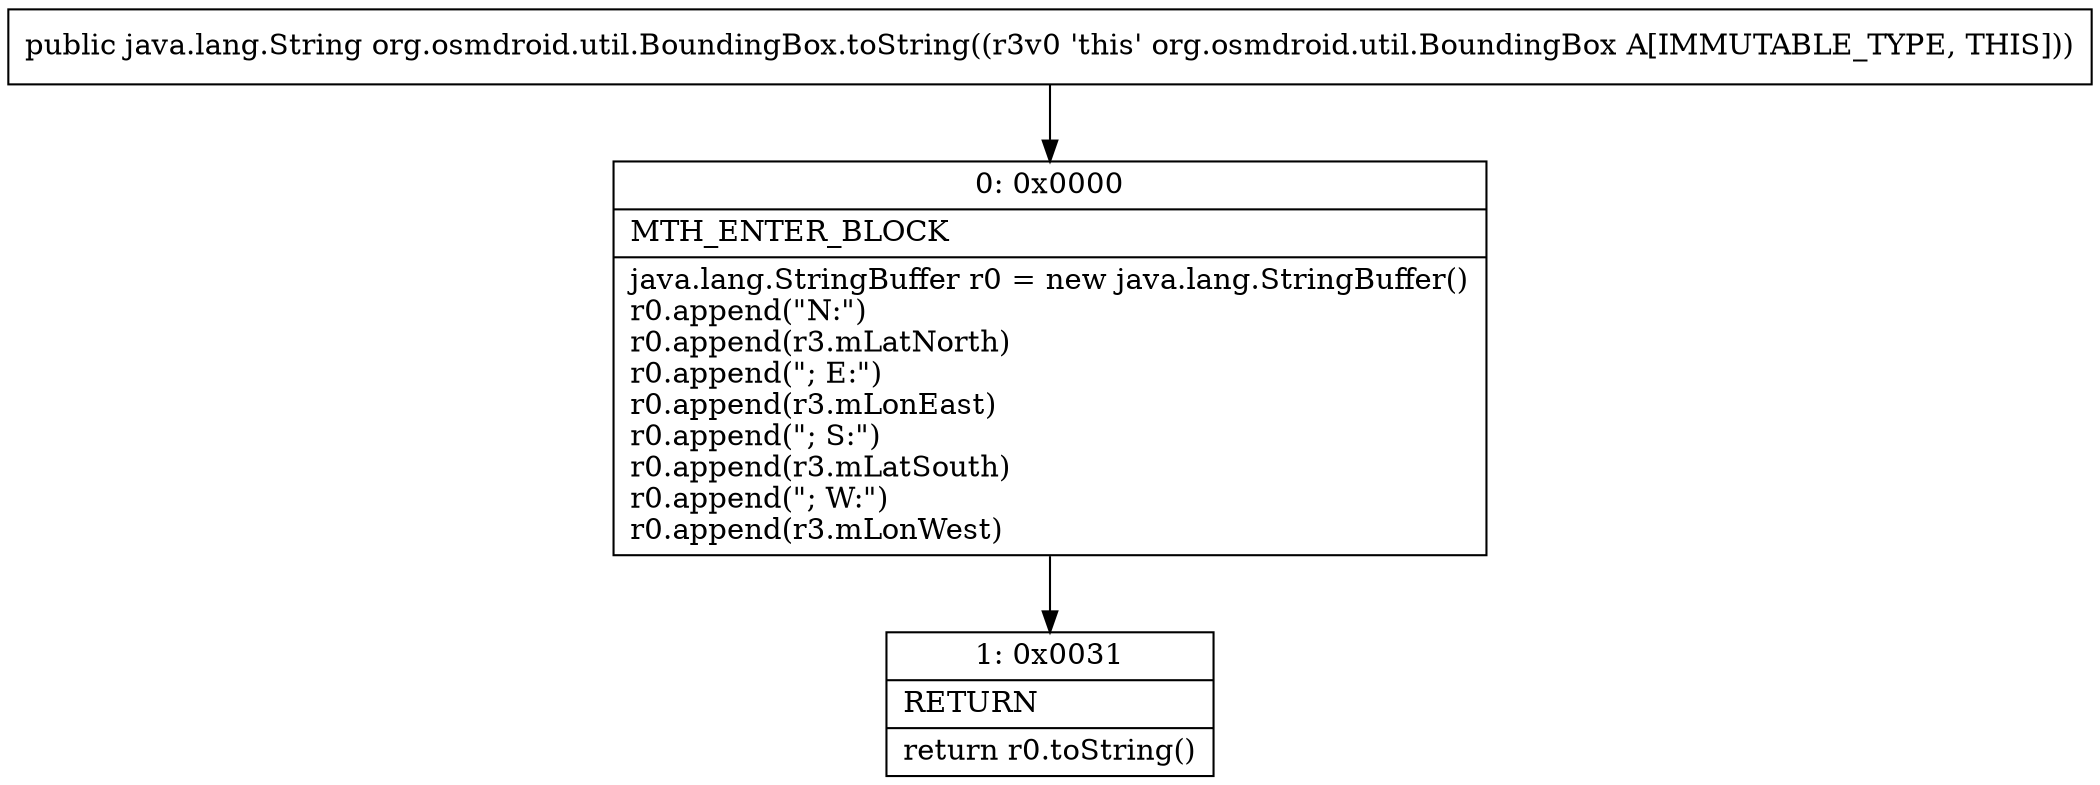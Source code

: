 digraph "CFG fororg.osmdroid.util.BoundingBox.toString()Ljava\/lang\/String;" {
Node_0 [shape=record,label="{0\:\ 0x0000|MTH_ENTER_BLOCK\l|java.lang.StringBuffer r0 = new java.lang.StringBuffer()\lr0.append(\"N:\")\lr0.append(r3.mLatNorth)\lr0.append(\"; E:\")\lr0.append(r3.mLonEast)\lr0.append(\"; S:\")\lr0.append(r3.mLatSouth)\lr0.append(\"; W:\")\lr0.append(r3.mLonWest)\l}"];
Node_1 [shape=record,label="{1\:\ 0x0031|RETURN\l|return r0.toString()\l}"];
MethodNode[shape=record,label="{public java.lang.String org.osmdroid.util.BoundingBox.toString((r3v0 'this' org.osmdroid.util.BoundingBox A[IMMUTABLE_TYPE, THIS])) }"];
MethodNode -> Node_0;
Node_0 -> Node_1;
}

